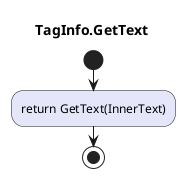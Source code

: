 @startuml TagInfo.GetText
title TagInfo.GetText
start
#Lavender:return GetText(InnerText);
stop
@enduml

